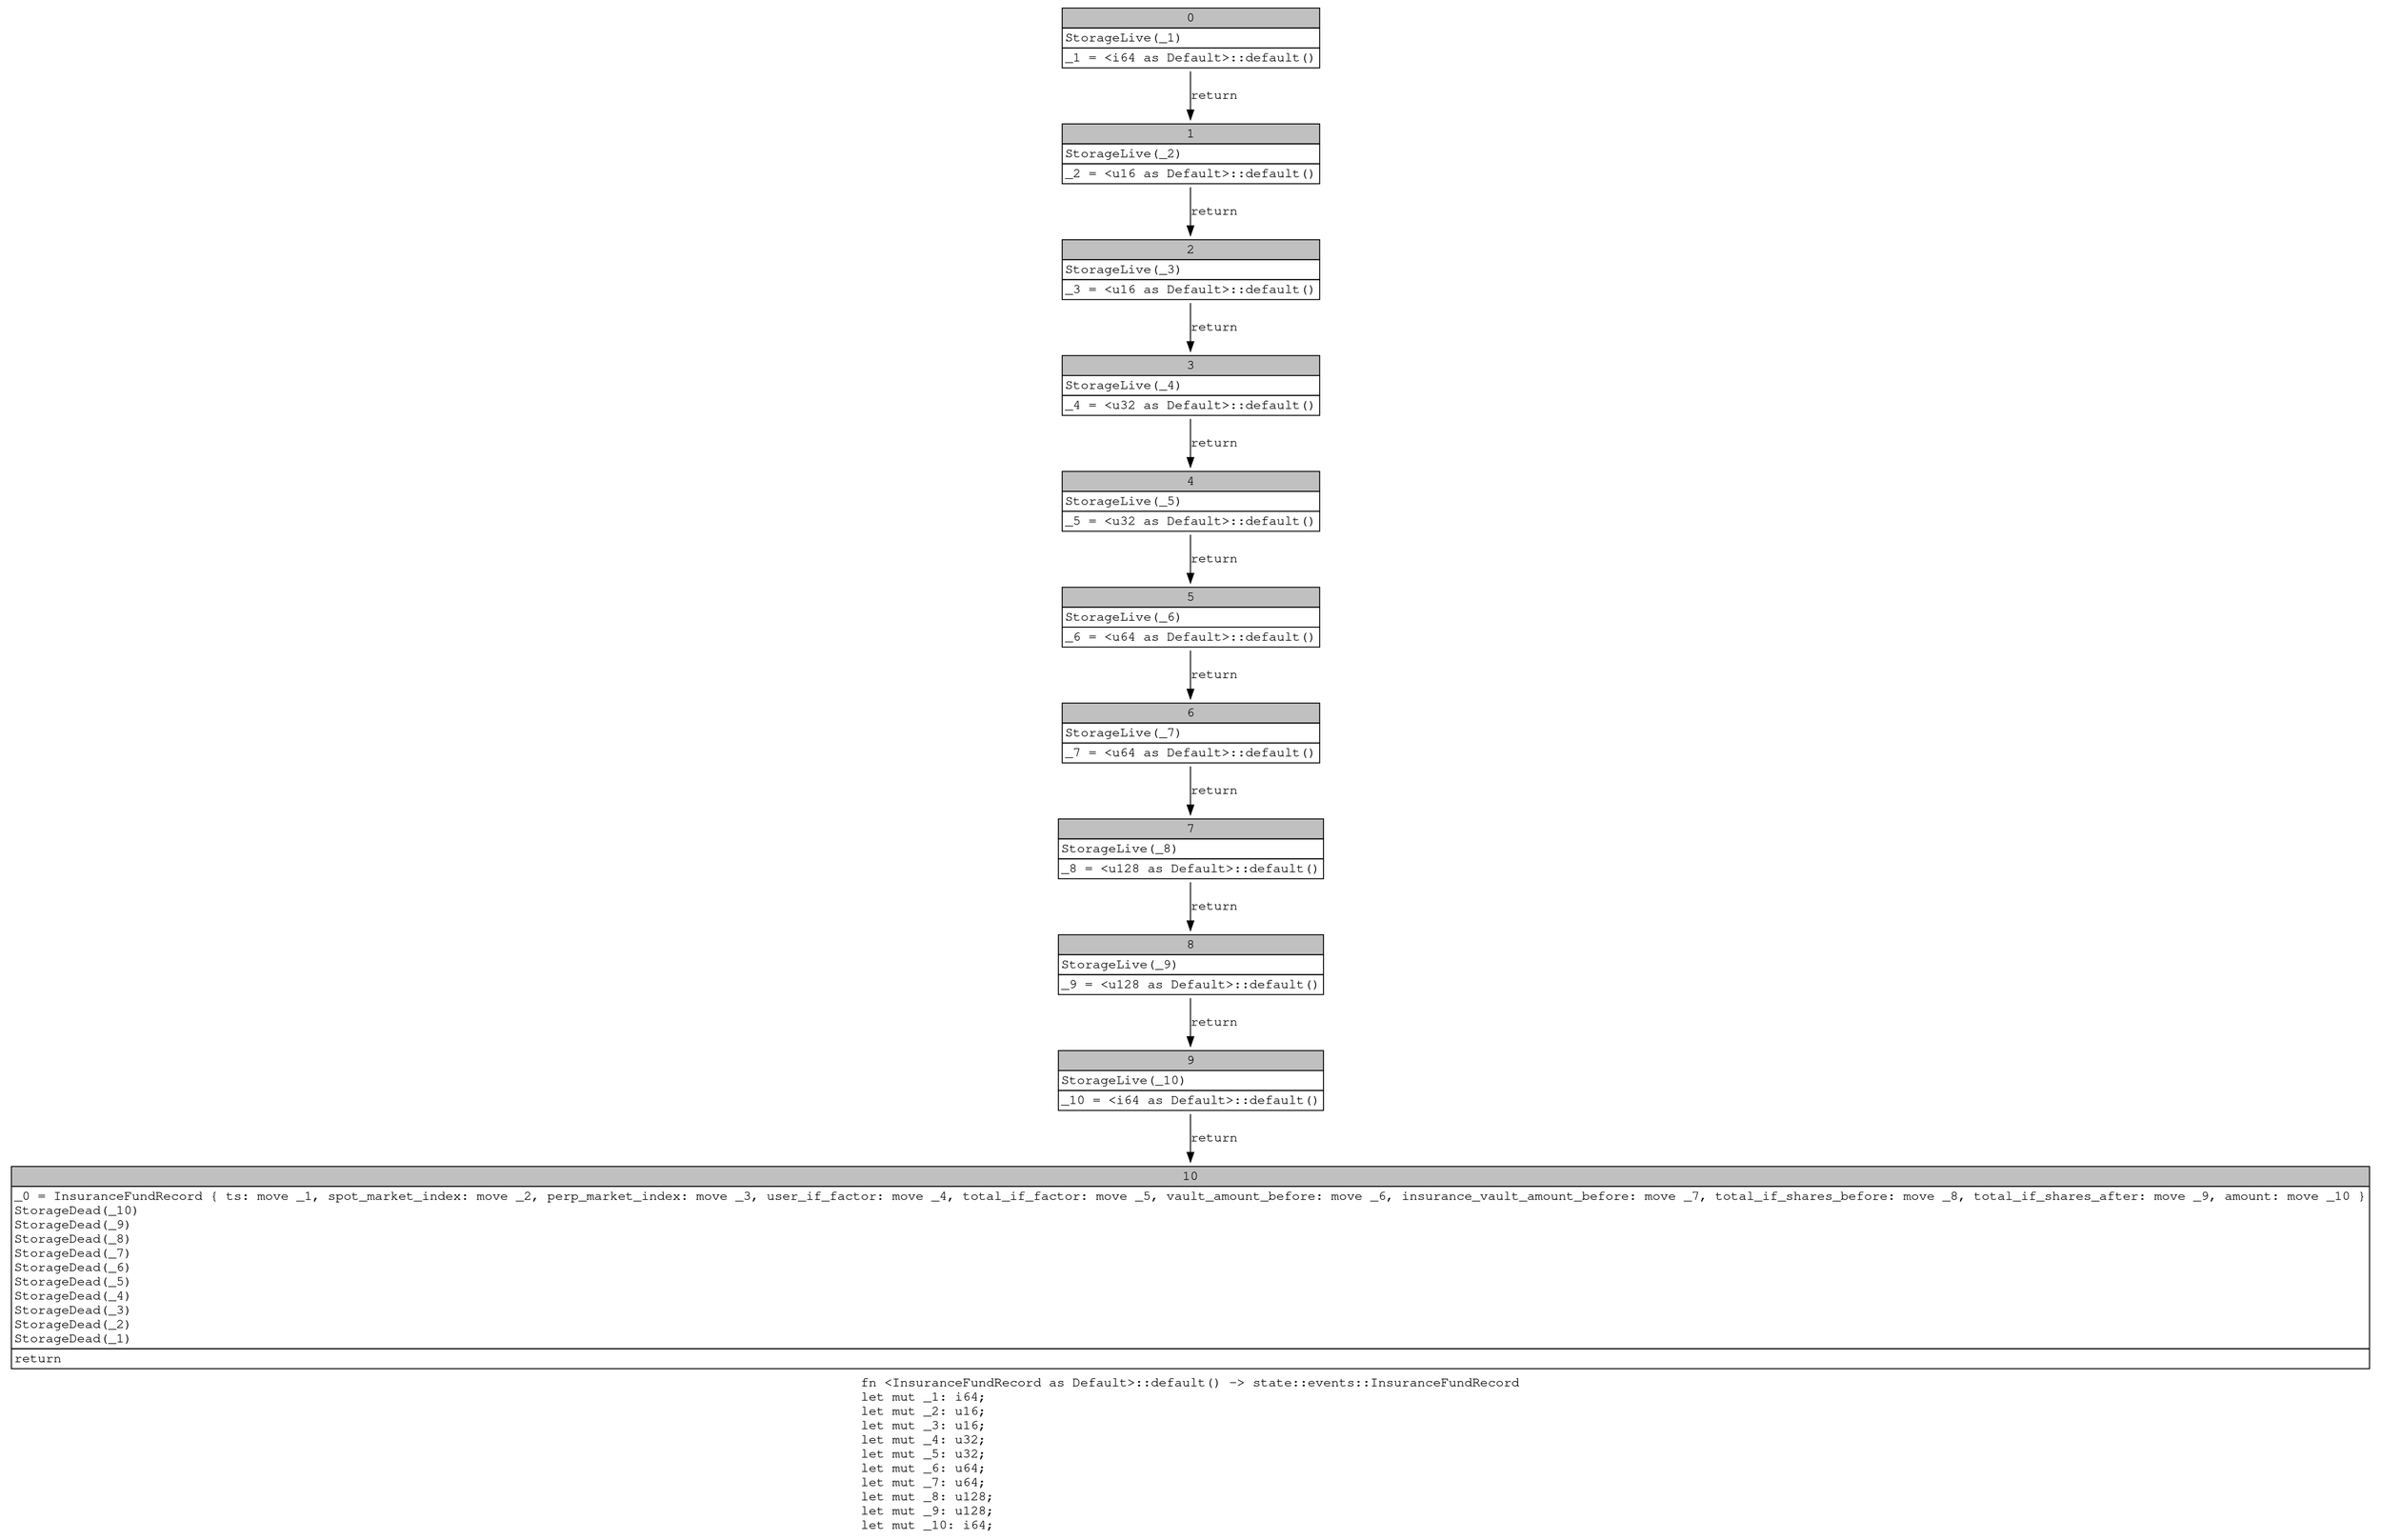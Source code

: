 digraph Mir_0_15927 {
    graph [fontname="Courier, monospace"];
    node [fontname="Courier, monospace"];
    edge [fontname="Courier, monospace"];
    label=<fn &lt;InsuranceFundRecord as Default&gt;::default() -&gt; state::events::InsuranceFundRecord<br align="left"/>let mut _1: i64;<br align="left"/>let mut _2: u16;<br align="left"/>let mut _3: u16;<br align="left"/>let mut _4: u32;<br align="left"/>let mut _5: u32;<br align="left"/>let mut _6: u64;<br align="left"/>let mut _7: u64;<br align="left"/>let mut _8: u128;<br align="left"/>let mut _9: u128;<br align="left"/>let mut _10: i64;<br align="left"/>>;
    bb0__0_15927 [shape="none", label=<<table border="0" cellborder="1" cellspacing="0"><tr><td bgcolor="gray" align="center" colspan="1">0</td></tr><tr><td align="left" balign="left">StorageLive(_1)<br/></td></tr><tr><td align="left">_1 = &lt;i64 as Default&gt;::default()</td></tr></table>>];
    bb1__0_15927 [shape="none", label=<<table border="0" cellborder="1" cellspacing="0"><tr><td bgcolor="gray" align="center" colspan="1">1</td></tr><tr><td align="left" balign="left">StorageLive(_2)<br/></td></tr><tr><td align="left">_2 = &lt;u16 as Default&gt;::default()</td></tr></table>>];
    bb2__0_15927 [shape="none", label=<<table border="0" cellborder="1" cellspacing="0"><tr><td bgcolor="gray" align="center" colspan="1">2</td></tr><tr><td align="left" balign="left">StorageLive(_3)<br/></td></tr><tr><td align="left">_3 = &lt;u16 as Default&gt;::default()</td></tr></table>>];
    bb3__0_15927 [shape="none", label=<<table border="0" cellborder="1" cellspacing="0"><tr><td bgcolor="gray" align="center" colspan="1">3</td></tr><tr><td align="left" balign="left">StorageLive(_4)<br/></td></tr><tr><td align="left">_4 = &lt;u32 as Default&gt;::default()</td></tr></table>>];
    bb4__0_15927 [shape="none", label=<<table border="0" cellborder="1" cellspacing="0"><tr><td bgcolor="gray" align="center" colspan="1">4</td></tr><tr><td align="left" balign="left">StorageLive(_5)<br/></td></tr><tr><td align="left">_5 = &lt;u32 as Default&gt;::default()</td></tr></table>>];
    bb5__0_15927 [shape="none", label=<<table border="0" cellborder="1" cellspacing="0"><tr><td bgcolor="gray" align="center" colspan="1">5</td></tr><tr><td align="left" balign="left">StorageLive(_6)<br/></td></tr><tr><td align="left">_6 = &lt;u64 as Default&gt;::default()</td></tr></table>>];
    bb6__0_15927 [shape="none", label=<<table border="0" cellborder="1" cellspacing="0"><tr><td bgcolor="gray" align="center" colspan="1">6</td></tr><tr><td align="left" balign="left">StorageLive(_7)<br/></td></tr><tr><td align="left">_7 = &lt;u64 as Default&gt;::default()</td></tr></table>>];
    bb7__0_15927 [shape="none", label=<<table border="0" cellborder="1" cellspacing="0"><tr><td bgcolor="gray" align="center" colspan="1">7</td></tr><tr><td align="left" balign="left">StorageLive(_8)<br/></td></tr><tr><td align="left">_8 = &lt;u128 as Default&gt;::default()</td></tr></table>>];
    bb8__0_15927 [shape="none", label=<<table border="0" cellborder="1" cellspacing="0"><tr><td bgcolor="gray" align="center" colspan="1">8</td></tr><tr><td align="left" balign="left">StorageLive(_9)<br/></td></tr><tr><td align="left">_9 = &lt;u128 as Default&gt;::default()</td></tr></table>>];
    bb9__0_15927 [shape="none", label=<<table border="0" cellborder="1" cellspacing="0"><tr><td bgcolor="gray" align="center" colspan="1">9</td></tr><tr><td align="left" balign="left">StorageLive(_10)<br/></td></tr><tr><td align="left">_10 = &lt;i64 as Default&gt;::default()</td></tr></table>>];
    bb10__0_15927 [shape="none", label=<<table border="0" cellborder="1" cellspacing="0"><tr><td bgcolor="gray" align="center" colspan="1">10</td></tr><tr><td align="left" balign="left">_0 = InsuranceFundRecord { ts: move _1, spot_market_index: move _2, perp_market_index: move _3, user_if_factor: move _4, total_if_factor: move _5, vault_amount_before: move _6, insurance_vault_amount_before: move _7, total_if_shares_before: move _8, total_if_shares_after: move _9, amount: move _10 }<br/>StorageDead(_10)<br/>StorageDead(_9)<br/>StorageDead(_8)<br/>StorageDead(_7)<br/>StorageDead(_6)<br/>StorageDead(_5)<br/>StorageDead(_4)<br/>StorageDead(_3)<br/>StorageDead(_2)<br/>StorageDead(_1)<br/></td></tr><tr><td align="left">return</td></tr></table>>];
    bb0__0_15927 -> bb1__0_15927 [label="return"];
    bb1__0_15927 -> bb2__0_15927 [label="return"];
    bb2__0_15927 -> bb3__0_15927 [label="return"];
    bb3__0_15927 -> bb4__0_15927 [label="return"];
    bb4__0_15927 -> bb5__0_15927 [label="return"];
    bb5__0_15927 -> bb6__0_15927 [label="return"];
    bb6__0_15927 -> bb7__0_15927 [label="return"];
    bb7__0_15927 -> bb8__0_15927 [label="return"];
    bb8__0_15927 -> bb9__0_15927 [label="return"];
    bb9__0_15927 -> bb10__0_15927 [label="return"];
}
